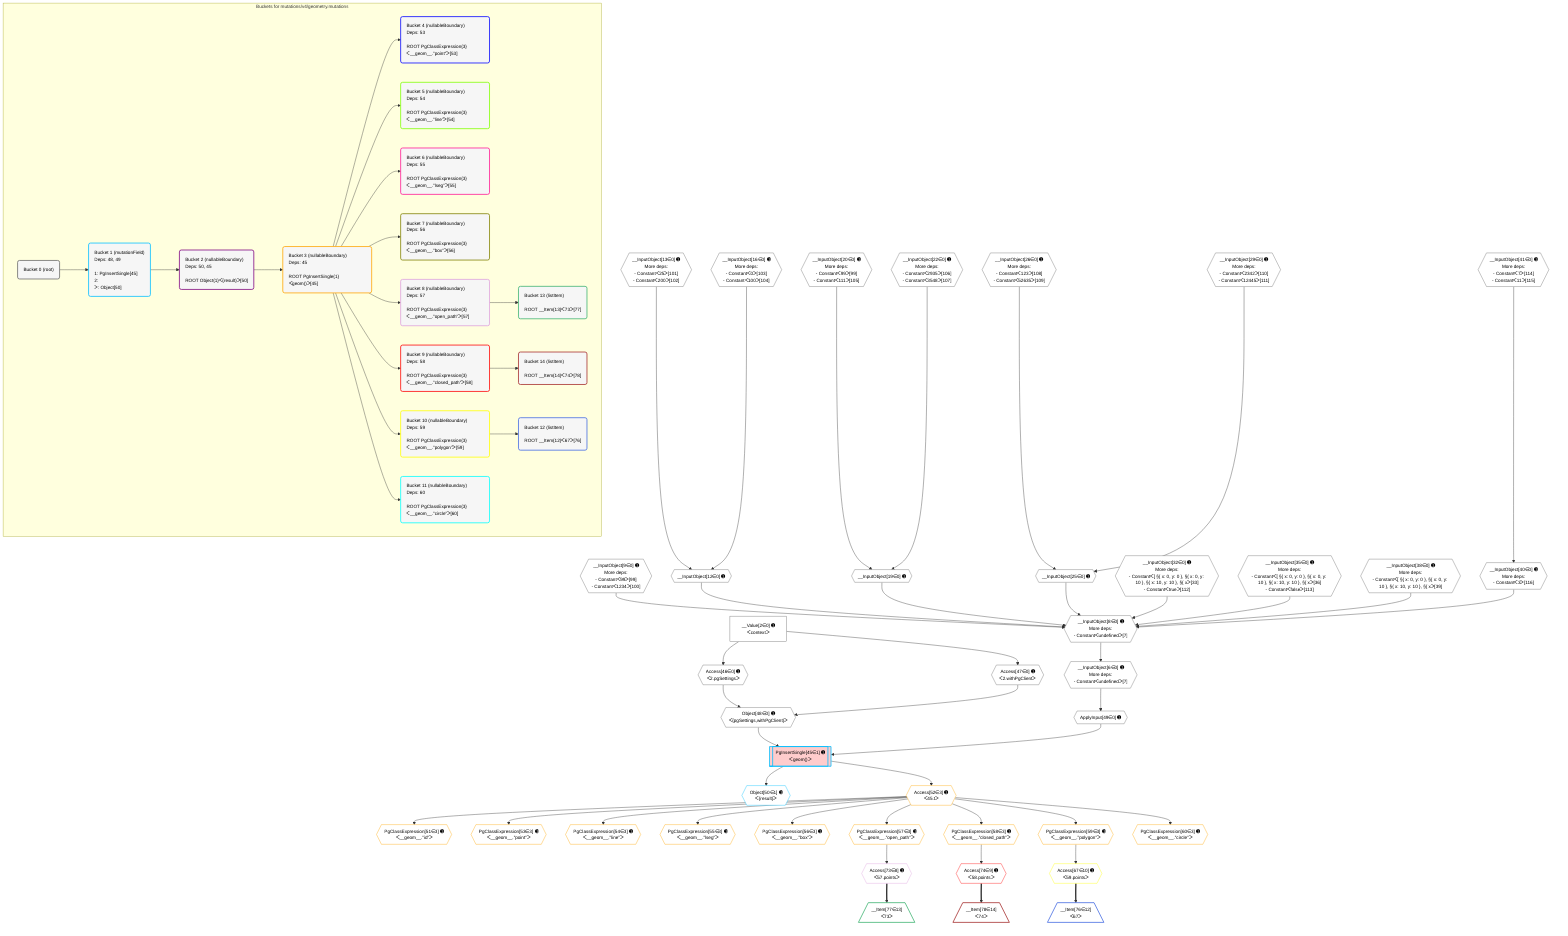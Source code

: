 %%{init: {'themeVariables': { 'fontSize': '12px'}}}%%
graph TD
    classDef path fill:#eee,stroke:#000,color:#000
    classDef plan fill:#fff,stroke-width:1px,color:#000
    classDef itemplan fill:#fff,stroke-width:2px,color:#000
    classDef unbatchedplan fill:#dff,stroke-width:1px,color:#000
    classDef sideeffectplan fill:#fcc,stroke-width:2px,color:#000
    classDef bucket fill:#f6f6f6,color:#000,stroke-width:2px,text-align:left

    subgraph "Buckets for mutations/v4/geometry.mutations"
    Bucket0("Bucket 0 (root)"):::bucket
    Bucket1("Bucket 1 (mutationField)<br />Deps: 48, 49<br /><br />1: PgInsertSingle[45]<br />2: <br />ᐳ: Object[50]"):::bucket
    Bucket2("Bucket 2 (nullableBoundary)<br />Deps: 50, 45<br /><br />ROOT Object{1}ᐸ{result}ᐳ[50]"):::bucket
    Bucket3("Bucket 3 (nullableBoundary)<br />Deps: 45<br /><br />ROOT PgInsertSingle{1}ᐸgeom()ᐳ[45]"):::bucket
    Bucket4("Bucket 4 (nullableBoundary)<br />Deps: 53<br /><br />ROOT PgClassExpression{3}ᐸ__geom__.”point”ᐳ[53]"):::bucket
    Bucket5("Bucket 5 (nullableBoundary)<br />Deps: 54<br /><br />ROOT PgClassExpression{3}ᐸ__geom__.”line”ᐳ[54]"):::bucket
    Bucket6("Bucket 6 (nullableBoundary)<br />Deps: 55<br /><br />ROOT PgClassExpression{3}ᐸ__geom__.”lseg”ᐳ[55]"):::bucket
    Bucket7("Bucket 7 (nullableBoundary)<br />Deps: 56<br /><br />ROOT PgClassExpression{3}ᐸ__geom__.”box”ᐳ[56]"):::bucket
    Bucket8("Bucket 8 (nullableBoundary)<br />Deps: 57<br /><br />ROOT PgClassExpression{3}ᐸ__geom__.”open_path”ᐳ[57]"):::bucket
    Bucket9("Bucket 9 (nullableBoundary)<br />Deps: 58<br /><br />ROOT PgClassExpression{3}ᐸ__geom__.”closed_path”ᐳ[58]"):::bucket
    Bucket10("Bucket 10 (nullableBoundary)<br />Deps: 59<br /><br />ROOT PgClassExpression{3}ᐸ__geom__.”polygon”ᐳ[59]"):::bucket
    Bucket11("Bucket 11 (nullableBoundary)<br />Deps: 60<br /><br />ROOT PgClassExpression{3}ᐸ__geom__.”circle”ᐳ[60]"):::bucket
    Bucket12("Bucket 12 (listItem)<br /><br />ROOT __Item{12}ᐸ67ᐳ[76]"):::bucket
    Bucket13("Bucket 13 (listItem)<br /><br />ROOT __Item{13}ᐸ73ᐳ[77]"):::bucket
    Bucket14("Bucket 14 (listItem)<br /><br />ROOT __Item{14}ᐸ74ᐳ[78]"):::bucket
    end
    Bucket0 --> Bucket1
    Bucket1 --> Bucket2
    Bucket2 --> Bucket3
    Bucket3 --> Bucket4 & Bucket5 & Bucket6 & Bucket7 & Bucket8 & Bucket9 & Bucket10 & Bucket11
    Bucket8 --> Bucket13
    Bucket9 --> Bucket14
    Bucket10 --> Bucket12

    %% plan dependencies
    __InputObject8{{"__InputObject[8∈0] ➊<br />More deps:<br />- Constantᐸundefinedᐳ[7]"}}:::plan
    __InputObject9{{"__InputObject[9∈0] ➊<br />More deps:<br />- Constantᐸ99ᐳ[99]<br />- Constantᐸ1234ᐳ[100]"}}:::plan
    __InputObject12{{"__InputObject[12∈0] ➊"}}:::plan
    __InputObject19{{"__InputObject[19∈0] ➊"}}:::plan
    __InputObject25{{"__InputObject[25∈0] ➊"}}:::plan
    __InputObject32{{"__InputObject[32∈0] ➊<br />More deps:<br />- Constantᐸ[ §{ x: 0, y: 0 }, §{ x: 0, y: 10 }, §{ x: 10, y: 10 }, §{ xᐳ[33]<br />- Constantᐸtrueᐳ[112]"}}:::plan
    __InputObject35{{"__InputObject[35∈0] ➊<br />More deps:<br />- Constantᐸ[ §{ x: 0, y: 0 }, §{ x: 0, y: 10 }, §{ x: 10, y: 10 }, §{ xᐳ[36]<br />- Constantᐸfalseᐳ[113]"}}:::plan
    __InputObject38{{"__InputObject[38∈0] ➊<br />More deps:<br />- Constantᐸ[ §{ x: 0, y: 0 }, §{ x: 0, y: 10 }, §{ x: 10, y: 10 }, §{ xᐳ[39]"}}:::plan
    __InputObject40{{"__InputObject[40∈0] ➊<br />More deps:<br />- Constantᐸ3ᐳ[116]"}}:::plan
    __InputObject9 & __InputObject12 & __InputObject19 & __InputObject25 & __InputObject32 & __InputObject35 & __InputObject38 & __InputObject40 --> __InputObject8
    __InputObject6{{"__InputObject[6∈0] ➊<br />More deps:<br />- Constantᐸundefinedᐳ[7]"}}:::plan
    __InputObject8 --> __InputObject6
    __InputObject13{{"__InputObject[13∈0] ➊<br />More deps:<br />- Constantᐸ25ᐳ[101]<br />- Constantᐸ200ᐳ[102]"}}:::plan
    __InputObject16{{"__InputObject[16∈0] ➊<br />More deps:<br />- Constantᐸ0ᐳ[103]<br />- Constantᐸ100ᐳ[104]"}}:::plan
    __InputObject13 & __InputObject16 --> __InputObject12
    __InputObject20{{"__InputObject[20∈0] ➊<br />More deps:<br />- Constantᐸ99ᐳ[99]<br />- Constantᐸ111ᐳ[105]"}}:::plan
    __InputObject22{{"__InputObject[22∈0] ➊<br />More deps:<br />- Constantᐸ2935ᐳ[106]<br />- Constantᐸ3548ᐳ[107]"}}:::plan
    __InputObject20 & __InputObject22 --> __InputObject19
    __InputObject26{{"__InputObject[26∈0] ➊<br />More deps:<br />- Constantᐸ123ᐳ[108]<br />- Constantᐸ52635ᐳ[109]"}}:::plan
    __InputObject29{{"__InputObject[29∈0] ➊<br />More deps:<br />- Constantᐸ2342ᐳ[110]<br />- Constantᐸ12445ᐳ[111]"}}:::plan
    __InputObject26 & __InputObject29 --> __InputObject25
    __InputObject41{{"__InputObject[41∈0] ➊<br />More deps:<br />- Constantᐸ7ᐳ[114]<br />- Constantᐸ11ᐳ[115]"}}:::plan
    __InputObject41 --> __InputObject40
    Object48{{"Object[48∈0] ➊<br />ᐸ{pgSettings,withPgClient}ᐳ"}}:::plan
    Access46{{"Access[46∈0] ➊<br />ᐸ2.pgSettingsᐳ"}}:::plan
    Access47{{"Access[47∈0] ➊<br />ᐸ2.withPgClientᐳ"}}:::plan
    Access46 & Access47 --> Object48
    __Value2["__Value[2∈0] ➊<br />ᐸcontextᐳ"]:::plan
    __Value2 --> Access46
    __Value2 --> Access47
    ApplyInput49{{"ApplyInput[49∈0] ➊"}}:::plan
    __InputObject6 --> ApplyInput49
    PgInsertSingle45[["PgInsertSingle[45∈1] ➊<br />ᐸgeom()ᐳ"]]:::sideeffectplan
    Object48 & ApplyInput49 --> PgInsertSingle45
    Object50{{"Object[50∈1] ➊<br />ᐸ{result}ᐳ"}}:::plan
    PgInsertSingle45 --> Object50
    PgClassExpression51{{"PgClassExpression[51∈3] ➊<br />ᐸ__geom__.”id”ᐳ"}}:::plan
    Access52{{"Access[52∈3] ➊<br />ᐸ45.tᐳ"}}:::plan
    Access52 --> PgClassExpression51
    PgInsertSingle45 --> Access52
    PgClassExpression53{{"PgClassExpression[53∈3] ➊<br />ᐸ__geom__.”point”ᐳ"}}:::plan
    Access52 --> PgClassExpression53
    PgClassExpression54{{"PgClassExpression[54∈3] ➊<br />ᐸ__geom__.”line”ᐳ"}}:::plan
    Access52 --> PgClassExpression54
    PgClassExpression55{{"PgClassExpression[55∈3] ➊<br />ᐸ__geom__.”lseg”ᐳ"}}:::plan
    Access52 --> PgClassExpression55
    PgClassExpression56{{"PgClassExpression[56∈3] ➊<br />ᐸ__geom__.”box”ᐳ"}}:::plan
    Access52 --> PgClassExpression56
    PgClassExpression57{{"PgClassExpression[57∈3] ➊<br />ᐸ__geom__.”open_path”ᐳ"}}:::plan
    Access52 --> PgClassExpression57
    PgClassExpression58{{"PgClassExpression[58∈3] ➊<br />ᐸ__geom__.”closed_path”ᐳ"}}:::plan
    Access52 --> PgClassExpression58
    PgClassExpression59{{"PgClassExpression[59∈3] ➊<br />ᐸ__geom__.”polygon”ᐳ"}}:::plan
    Access52 --> PgClassExpression59
    PgClassExpression60{{"PgClassExpression[60∈3] ➊<br />ᐸ__geom__.”circle”ᐳ"}}:::plan
    Access52 --> PgClassExpression60
    Access73{{"Access[73∈8] ➊<br />ᐸ57.pointsᐳ"}}:::plan
    PgClassExpression57 --> Access73
    Access74{{"Access[74∈9] ➊<br />ᐸ58.pointsᐳ"}}:::plan
    PgClassExpression58 --> Access74
    Access67{{"Access[67∈10] ➊<br />ᐸ59.pointsᐳ"}}:::plan
    PgClassExpression59 --> Access67
    __Item76[/"__Item[76∈12]<br />ᐸ67ᐳ"\]:::itemplan
    Access67 ==> __Item76
    __Item77[/"__Item[77∈13]<br />ᐸ73ᐳ"\]:::itemplan
    Access73 ==> __Item77
    __Item78[/"__Item[78∈14]<br />ᐸ74ᐳ"\]:::itemplan
    Access74 ==> __Item78

    %% define steps
    classDef bucket0 stroke:#696969
    class Bucket0,__Value2,__InputObject6,__InputObject8,__InputObject9,__InputObject12,__InputObject13,__InputObject16,__InputObject19,__InputObject20,__InputObject22,__InputObject25,__InputObject26,__InputObject29,__InputObject32,__InputObject35,__InputObject38,__InputObject40,__InputObject41,Access46,Access47,Object48,ApplyInput49 bucket0
    classDef bucket1 stroke:#00bfff
    class Bucket1,PgInsertSingle45,Object50 bucket1
    classDef bucket2 stroke:#7f007f
    class Bucket2 bucket2
    classDef bucket3 stroke:#ffa500
    class Bucket3,PgClassExpression51,Access52,PgClassExpression53,PgClassExpression54,PgClassExpression55,PgClassExpression56,PgClassExpression57,PgClassExpression58,PgClassExpression59,PgClassExpression60 bucket3
    classDef bucket4 stroke:#0000ff
    class Bucket4 bucket4
    classDef bucket5 stroke:#7fff00
    class Bucket5 bucket5
    classDef bucket6 stroke:#ff1493
    class Bucket6 bucket6
    classDef bucket7 stroke:#808000
    class Bucket7 bucket7
    classDef bucket8 stroke:#dda0dd
    class Bucket8,Access73 bucket8
    classDef bucket9 stroke:#ff0000
    class Bucket9,Access74 bucket9
    classDef bucket10 stroke:#ffff00
    class Bucket10,Access67 bucket10
    classDef bucket11 stroke:#00ffff
    class Bucket11 bucket11
    classDef bucket12 stroke:#4169e1
    class Bucket12,__Item76 bucket12
    classDef bucket13 stroke:#3cb371
    class Bucket13,__Item77 bucket13
    classDef bucket14 stroke:#a52a2a
    class Bucket14,__Item78 bucket14

    %% implicit side effects